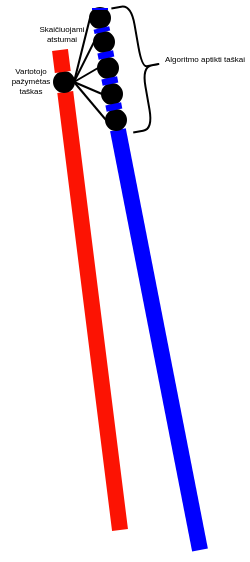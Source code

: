 <mxfile version="14.5.1" type="device"><diagram id="gADzpsnJDbGdi3VluOMY" name="Page-1"><mxGraphModel dx="302" dy="224" grid="0" gridSize="10" guides="1" tooltips="1" connect="1" arrows="1" fold="1" page="0" pageScale="1" pageWidth="850" pageHeight="1100" math="0" shadow="0"><root><mxCell id="0"/><mxCell id="1" parent="0"/><mxCell id="387AXL-J3g8PHTBo-_Ml-1" value="" style="endArrow=none;html=1;strokeColor=#FC1303;strokeWidth=8;" edge="1" parent="1" source="387AXL-J3g8PHTBo-_Ml-3"><mxGeometry width="50" height="50" relative="1" as="geometry"><mxPoint x="230" y="170" as="sourcePoint"/><mxPoint x="260" y="410" as="targetPoint"/></mxGeometry></mxCell><mxCell id="387AXL-J3g8PHTBo-_Ml-2" value="" style="endArrow=none;html=1;strokeWidth=8;strokeColor=#0000FF;" edge="1" parent="1" source="387AXL-J3g8PHTBo-_Ml-13"><mxGeometry width="50" height="50" relative="1" as="geometry"><mxPoint x="250" y="150" as="sourcePoint"/><mxPoint x="300" y="420" as="targetPoint"/></mxGeometry></mxCell><mxCell id="387AXL-J3g8PHTBo-_Ml-3" value="" style="ellipse;whiteSpace=wrap;html=1;aspect=fixed;fillColor=#000000;" vertex="1" parent="1"><mxGeometry x="227" y="181" width="10" height="10" as="geometry"/></mxCell><mxCell id="387AXL-J3g8PHTBo-_Ml-4" value="" style="endArrow=none;html=1;strokeColor=#FC1303;strokeWidth=8;" edge="1" parent="1" target="387AXL-J3g8PHTBo-_Ml-3"><mxGeometry width="50" height="50" relative="1" as="geometry"><mxPoint x="230" y="170" as="sourcePoint"/><mxPoint x="260" y="410" as="targetPoint"/></mxGeometry></mxCell><mxCell id="387AXL-J3g8PHTBo-_Ml-5" value="" style="ellipse;whiteSpace=wrap;html=1;aspect=fixed;fillColor=#000000;" vertex="1" parent="1"><mxGeometry x="245" y="149" width="10" height="10" as="geometry"/></mxCell><mxCell id="387AXL-J3g8PHTBo-_Ml-6" value="" style="endArrow=none;html=1;strokeWidth=8;strokeColor=#0000FF;" edge="1" parent="1" target="387AXL-J3g8PHTBo-_Ml-5"><mxGeometry width="50" height="50" relative="1" as="geometry"><mxPoint x="250" y="150" as="sourcePoint"/><mxPoint x="300" y="420" as="targetPoint"/></mxGeometry></mxCell><mxCell id="387AXL-J3g8PHTBo-_Ml-7" value="" style="ellipse;whiteSpace=wrap;html=1;aspect=fixed;fillColor=#000000;" vertex="1" parent="1"><mxGeometry x="247" y="161" width="10" height="10" as="geometry"/></mxCell><mxCell id="387AXL-J3g8PHTBo-_Ml-8" value="" style="endArrow=none;html=1;strokeWidth=8;strokeColor=#0000FF;" edge="1" parent="1" source="387AXL-J3g8PHTBo-_Ml-5" target="387AXL-J3g8PHTBo-_Ml-7"><mxGeometry width="50" height="50" relative="1" as="geometry"><mxPoint x="250.924" y="158.914" as="sourcePoint"/><mxPoint x="300" y="420" as="targetPoint"/></mxGeometry></mxCell><mxCell id="387AXL-J3g8PHTBo-_Ml-9" value="" style="ellipse;whiteSpace=wrap;html=1;aspect=fixed;fillColor=#000000;" vertex="1" parent="1"><mxGeometry x="249" y="174" width="10" height="10" as="geometry"/></mxCell><mxCell id="387AXL-J3g8PHTBo-_Ml-10" value="" style="endArrow=none;html=1;strokeWidth=8;strokeColor=#0000FF;" edge="1" parent="1" source="387AXL-J3g8PHTBo-_Ml-7" target="387AXL-J3g8PHTBo-_Ml-9"><mxGeometry width="50" height="50" relative="1" as="geometry"><mxPoint x="252.928" y="170.913" as="sourcePoint"/><mxPoint x="300" y="420" as="targetPoint"/></mxGeometry></mxCell><mxCell id="387AXL-J3g8PHTBo-_Ml-11" value="" style="ellipse;whiteSpace=wrap;html=1;aspect=fixed;fillColor=#000000;" vertex="1" parent="1"><mxGeometry x="251" y="187" width="10" height="10" as="geometry"/></mxCell><mxCell id="387AXL-J3g8PHTBo-_Ml-12" value="" style="endArrow=none;html=1;strokeWidth=8;strokeColor=#0000FF;" edge="1" parent="1" source="387AXL-J3g8PHTBo-_Ml-9" target="387AXL-J3g8PHTBo-_Ml-11"><mxGeometry width="50" height="50" relative="1" as="geometry"><mxPoint x="254.938" y="183.911" as="sourcePoint"/><mxPoint x="300" y="420" as="targetPoint"/></mxGeometry></mxCell><mxCell id="387AXL-J3g8PHTBo-_Ml-13" value="" style="ellipse;whiteSpace=wrap;html=1;aspect=fixed;fillColor=#000000;" vertex="1" parent="1"><mxGeometry x="253" y="200" width="10" height="10" as="geometry"/></mxCell><mxCell id="387AXL-J3g8PHTBo-_Ml-14" value="" style="endArrow=none;html=1;strokeWidth=8;strokeColor=#0000FF;" edge="1" parent="1" source="387AXL-J3g8PHTBo-_Ml-11" target="387AXL-J3g8PHTBo-_Ml-13"><mxGeometry width="50" height="50" relative="1" as="geometry"><mxPoint x="256.947" y="196.909" as="sourcePoint"/><mxPoint x="300" y="420" as="targetPoint"/></mxGeometry></mxCell><mxCell id="387AXL-J3g8PHTBo-_Ml-16" value="" style="endArrow=none;html=1;strokeColor=#000000;strokeWidth=1;exitX=1;exitY=0.5;exitDx=0;exitDy=0;entryX=0;entryY=0.5;entryDx=0;entryDy=0;" edge="1" parent="1" source="387AXL-J3g8PHTBo-_Ml-3" target="387AXL-J3g8PHTBo-_Ml-5"><mxGeometry width="50" height="50" relative="1" as="geometry"><mxPoint x="306" y="244" as="sourcePoint"/><mxPoint x="356" y="194" as="targetPoint"/></mxGeometry></mxCell><mxCell id="387AXL-J3g8PHTBo-_Ml-17" value="" style="endArrow=none;html=1;strokeColor=#000000;strokeWidth=1;exitX=1;exitY=0.5;exitDx=0;exitDy=0;entryX=0;entryY=0.5;entryDx=0;entryDy=0;" edge="1" parent="1" source="387AXL-J3g8PHTBo-_Ml-3" target="387AXL-J3g8PHTBo-_Ml-7"><mxGeometry width="50" height="50" relative="1" as="geometry"><mxPoint x="247" y="196" as="sourcePoint"/><mxPoint x="255" y="164" as="targetPoint"/></mxGeometry></mxCell><mxCell id="387AXL-J3g8PHTBo-_Ml-18" value="" style="endArrow=none;html=1;strokeColor=#000000;strokeWidth=1;exitX=1;exitY=0.5;exitDx=0;exitDy=0;entryX=0;entryY=0.5;entryDx=0;entryDy=0;" edge="1" parent="1" source="387AXL-J3g8PHTBo-_Ml-3" target="387AXL-J3g8PHTBo-_Ml-9"><mxGeometry width="50" height="50" relative="1" as="geometry"><mxPoint x="257" y="206" as="sourcePoint"/><mxPoint x="265" y="174" as="targetPoint"/></mxGeometry></mxCell><mxCell id="387AXL-J3g8PHTBo-_Ml-19" value="" style="endArrow=none;html=1;strokeColor=#000000;strokeWidth=1;exitX=1;exitY=0.5;exitDx=0;exitDy=0;entryX=0;entryY=0.5;entryDx=0;entryDy=0;" edge="1" parent="1" source="387AXL-J3g8PHTBo-_Ml-3" target="387AXL-J3g8PHTBo-_Ml-11"><mxGeometry width="50" height="50" relative="1" as="geometry"><mxPoint x="267" y="216" as="sourcePoint"/><mxPoint x="275" y="184" as="targetPoint"/></mxGeometry></mxCell><mxCell id="387AXL-J3g8PHTBo-_Ml-20" value="" style="endArrow=none;html=1;strokeColor=#000000;strokeWidth=1;exitX=1;exitY=0.5;exitDx=0;exitDy=0;entryX=0;entryY=0.5;entryDx=0;entryDy=0;" edge="1" parent="1" source="387AXL-J3g8PHTBo-_Ml-3" target="387AXL-J3g8PHTBo-_Ml-13"><mxGeometry width="50" height="50" relative="1" as="geometry"><mxPoint x="277" y="226" as="sourcePoint"/><mxPoint x="285" y="194" as="targetPoint"/></mxGeometry></mxCell><mxCell id="387AXL-J3g8PHTBo-_Ml-21" value="&lt;font style=&quot;font-size: 4px ; line-height: 120%&quot;&gt;Algoritmo aptikti taškai&lt;/font&gt;" style="text;html=1;strokeColor=none;fillColor=none;align=center;verticalAlign=middle;whiteSpace=wrap;rounded=0;fontSize=4;" vertex="1" parent="1"><mxGeometry x="281" y="168" width="43" height="13" as="geometry"/></mxCell><mxCell id="387AXL-J3g8PHTBo-_Ml-22" value="Vartotojo pažymėtas taškas" style="text;strokeColor=none;fillColor=none;align=center;verticalAlign=middle;rounded=0;whiteSpace=wrap;html=1;spacingTop=0;fontSize=4;" vertex="1" parent="1"><mxGeometry x="200" y="179.5" width="31" height="13" as="geometry"/></mxCell><mxCell id="387AXL-J3g8PHTBo-_Ml-23" value="" style="shape=curlyBracket;whiteSpace=wrap;html=1;rounded=1;fillColor=#000000;fontSize=4;rotation=-190;" vertex="1" parent="1"><mxGeometry x="261" y="147" width="20" height="63" as="geometry"/></mxCell><mxCell id="387AXL-J3g8PHTBo-_Ml-24" value="&lt;font style=&quot;font-size: 4px ; line-height: 120%&quot;&gt;Skaičiuojami atstumai&lt;/font&gt;" style="text;html=1;strokeColor=none;fillColor=none;align=center;verticalAlign=middle;whiteSpace=wrap;rounded=0;fontSize=4;" vertex="1" parent="1"><mxGeometry x="213" y="155" width="36" height="13" as="geometry"/></mxCell></root></mxGraphModel></diagram></mxfile>
